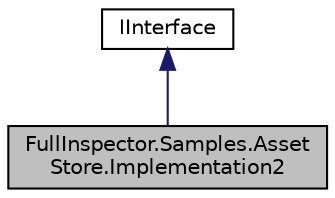 digraph "FullInspector.Samples.AssetStore.Implementation2"
{
  edge [fontname="Helvetica",fontsize="10",labelfontname="Helvetica",labelfontsize="10"];
  node [fontname="Helvetica",fontsize="10",shape=record];
  Node1 [label="FullInspector.Samples.Asset\lStore.Implementation2",height=0.2,width=0.4,color="black", fillcolor="grey75", style="filled" fontcolor="black"];
  Node2 -> Node1 [dir="back",color="midnightblue",fontsize="10",style="solid",fontname="Helvetica"];
  Node2 [label="IInterface",height=0.2,width=0.4,color="black", fillcolor="white", style="filled",URL="$interface_full_inspector_1_1_samples_1_1_asset_store_1_1_i_interface.html"];
}
